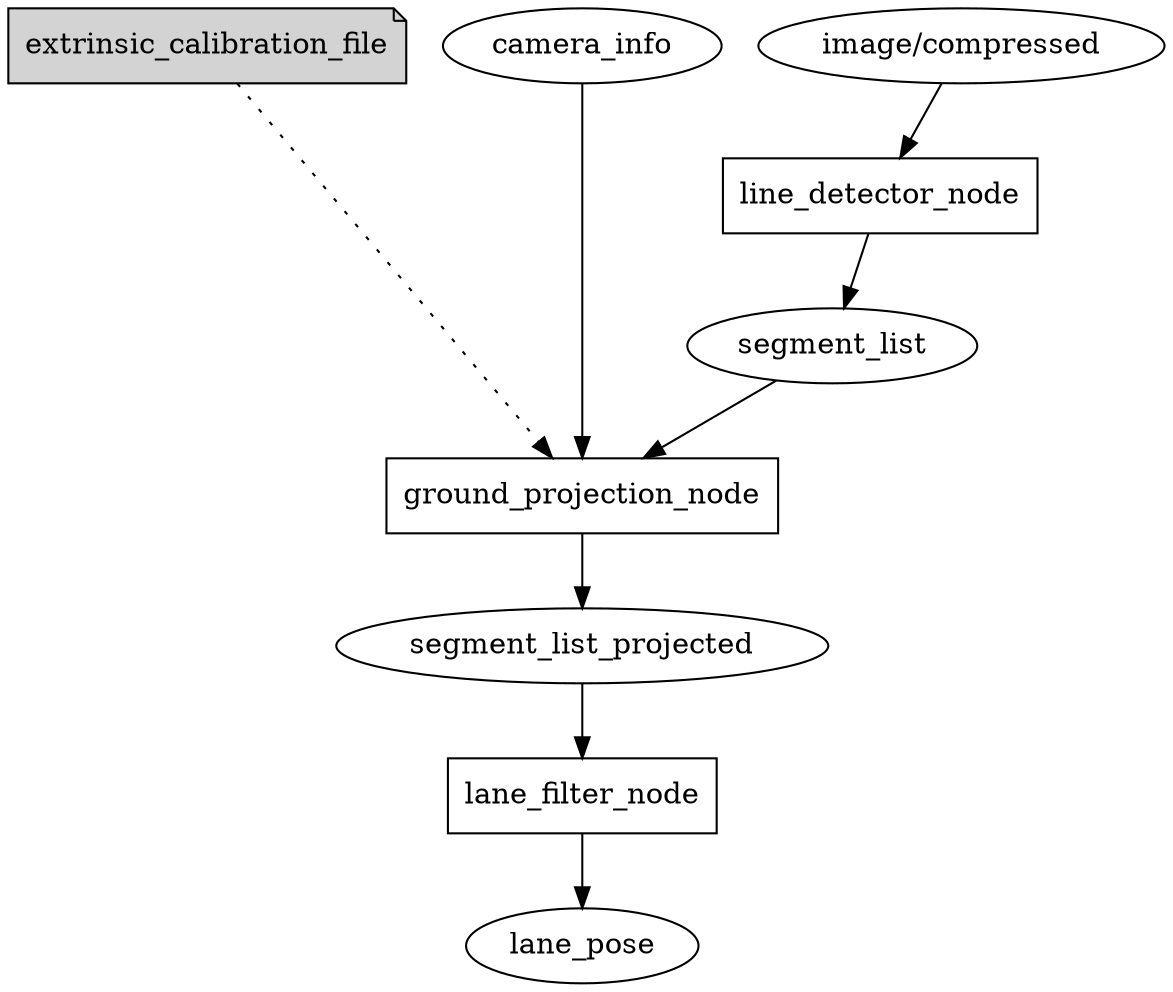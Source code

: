digraph D {	
	// Camera
	node [shape=box,style=filled];
	subgraph nodes{
		node [fillcolor=white];
		//camera_node;
		//decoder_node;
		//cam_info_reader_node;
		line_detector_node;
		ground_projection_node;
		lane_filter_node;
	}
	node [shape=note,sytle=filled];
	subgraph files{
		extrinsic_calibration_file;
	}

	node [shape=ellipse,style=filled];
	subgraph topic{
		node [fillcolor=white];
		image_compressed[label="image/compressed"];
		//image_raw[label="image/raw"];
		camera_info;
		segment_list;
		segment_list_projected;
		lane_pose;
	}
	image_compressed->line_detector_node;
	line_detector_node->segment_list;
	segment_list->ground_projection_node;
	extrinsic_calibration_file->ground_projection_node[style="dotted"];
	camera_info->ground_projection_node;
	ground_projection_node->segment_list_projected;
	segment_list_projected->lane_filter_node;
	lane_filter_node->lane_pose;
	{rank=same; extrinsic_calibration_file; image_compressed; camera_info}
}